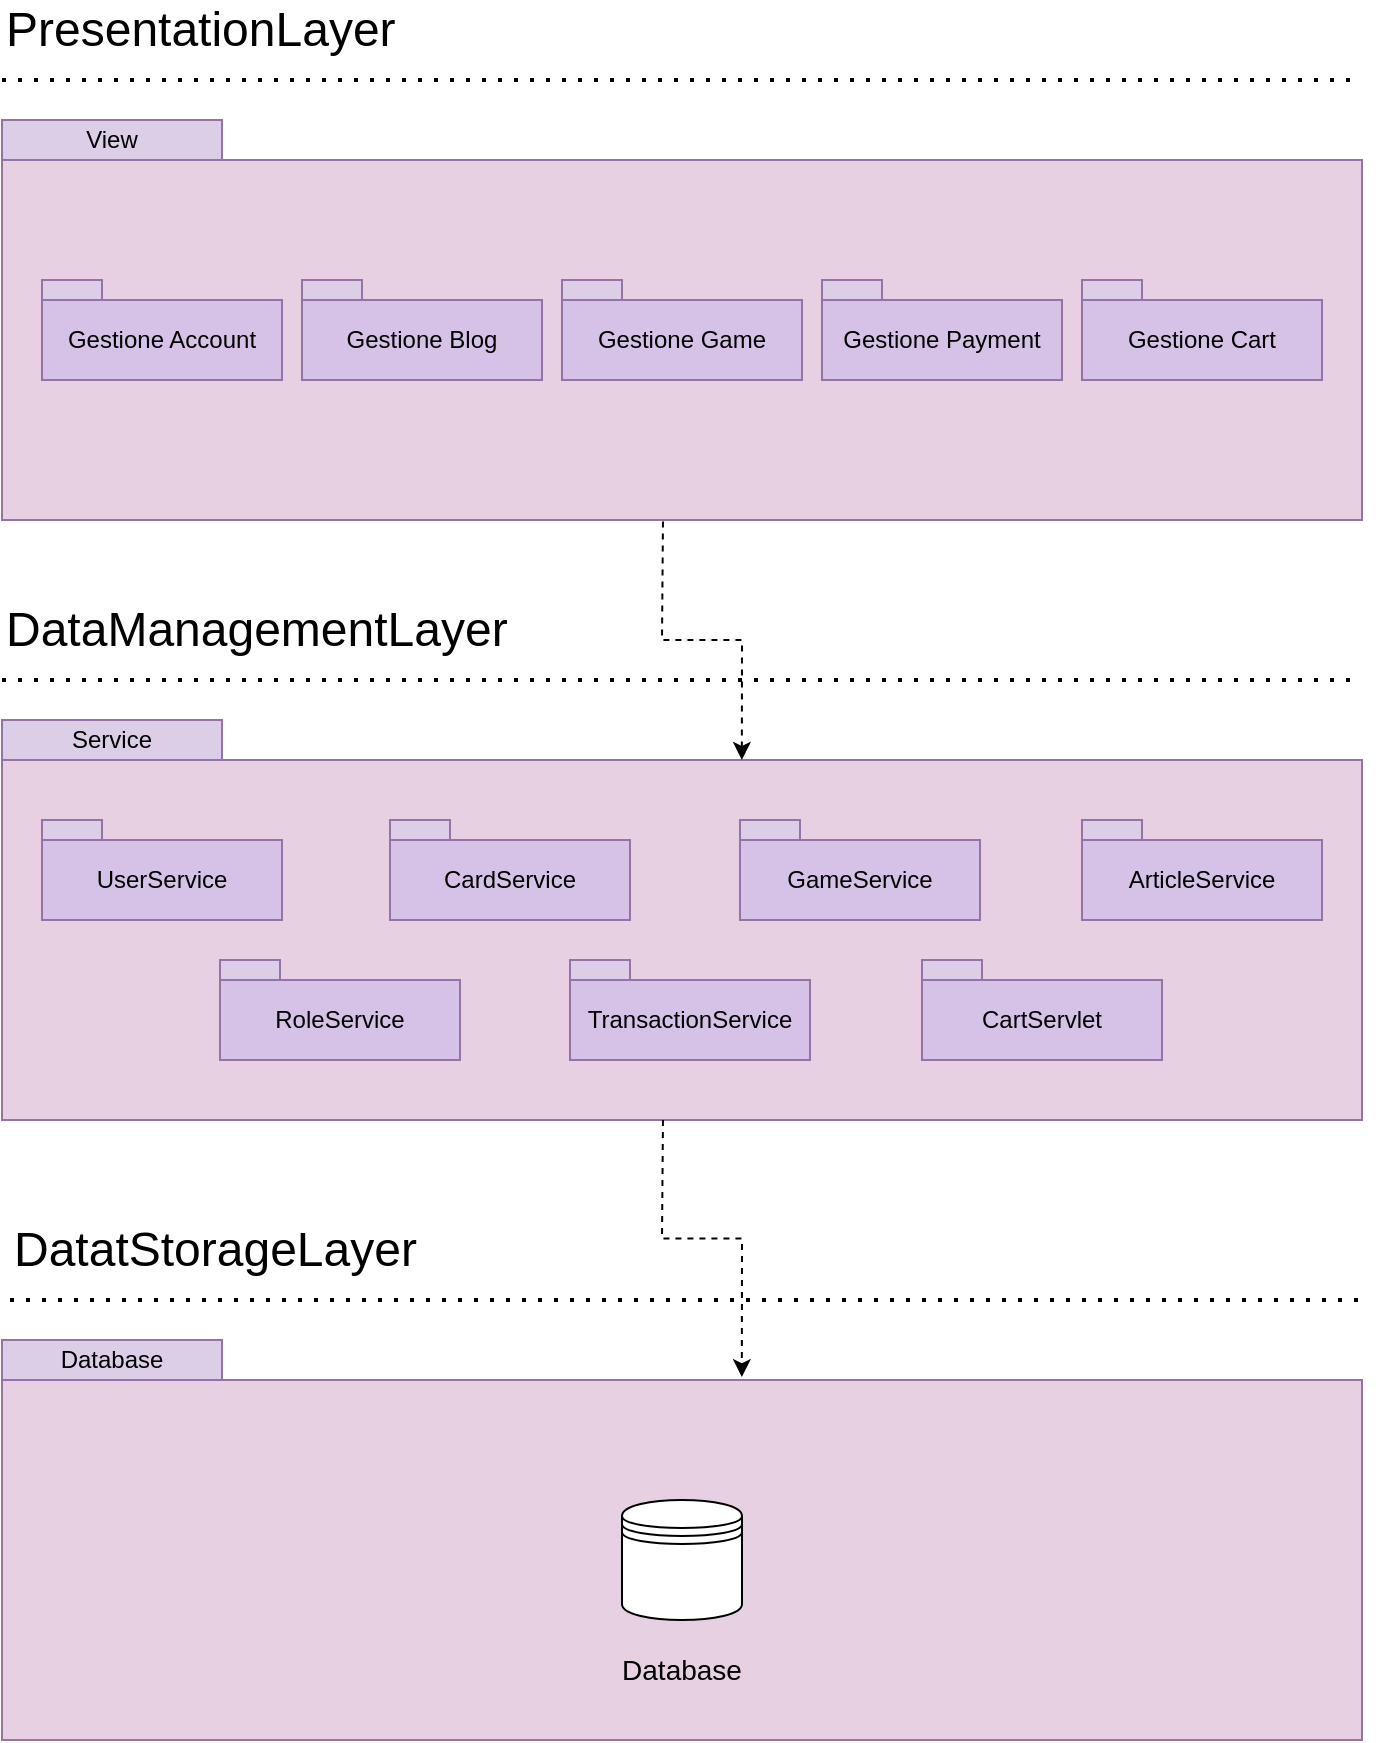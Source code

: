 <mxfile version="15.8.8"><diagram id="cVlkrF55Mpvt_zngYNYQ" name="Pagina-1"><mxGraphModel dx="1646" dy="860" grid="1" gridSize="10" guides="1" tooltips="1" connect="1" arrows="1" fold="1" page="1" pageScale="1" pageWidth="827" pageHeight="1169" math="0" shadow="0"><root><mxCell id="0"/><mxCell id="1" parent="0"/><mxCell id="rI_u-lvyrCle1oE0I3kg-1" value="" style="rounded=0;whiteSpace=wrap;html=1;fillColor=#E7D0E2;strokeColor=#9673a6;" parent="1" vertex="1"><mxGeometry x="70" y="360" width="680" height="180" as="geometry"/></mxCell><mxCell id="rI_u-lvyrCle1oE0I3kg-2" value="&lt;font style=&quot;font-size: 24px&quot;&gt;PresentationLayer&lt;/font&gt;" style="text;html=1;strokeColor=none;fillColor=none;align=left;verticalAlign=middle;whiteSpace=wrap;rounded=0;" parent="1" vertex="1"><mxGeometry x="70" y="280" width="215" height="30" as="geometry"/></mxCell><mxCell id="rI_u-lvyrCle1oE0I3kg-26" value="" style="endArrow=none;dashed=1;html=1;dashPattern=1 3;strokeWidth=2;rounded=0;edgeStyle=orthogonalEdgeStyle;" parent="1" edge="1"><mxGeometry width="50" height="50" relative="1" as="geometry"><mxPoint x="70" y="320" as="sourcePoint"/><mxPoint x="750" y="320" as="targetPoint"/></mxGeometry></mxCell><mxCell id="rI_u-lvyrCle1oE0I3kg-27" value="View" style="rounded=0;whiteSpace=wrap;html=1;fillColor=#DCCEE7;strokeColor=#9673a6;" parent="1" vertex="1"><mxGeometry x="70" y="340" width="110" height="20" as="geometry"/></mxCell><mxCell id="rI_u-lvyrCle1oE0I3kg-39" value="Gestione Account" style="rounded=0;whiteSpace=wrap;html=1;fillColor=#D6C2E7;strokeColor=#9673a6;" parent="1" vertex="1"><mxGeometry x="90" y="430" width="120" height="40" as="geometry"/></mxCell><mxCell id="rI_u-lvyrCle1oE0I3kg-40" value="" style="rounded=0;whiteSpace=wrap;html=1;fillColor=#DCCEE7;strokeColor=#9673a6;" parent="1" vertex="1"><mxGeometry x="90" y="420" width="30" height="10" as="geometry"/></mxCell><mxCell id="rI_u-lvyrCle1oE0I3kg-41" value="Gestione Blog" style="rounded=0;whiteSpace=wrap;html=1;fillColor=#D6C2E7;strokeColor=#9673a6;" parent="1" vertex="1"><mxGeometry x="220" y="430" width="120" height="40" as="geometry"/></mxCell><mxCell id="rI_u-lvyrCle1oE0I3kg-42" value="" style="rounded=0;whiteSpace=wrap;html=1;fillColor=#DCCEE7;strokeColor=#9673a6;" parent="1" vertex="1"><mxGeometry x="220" y="420" width="30" height="10" as="geometry"/></mxCell><mxCell id="rI_u-lvyrCle1oE0I3kg-43" value="Gestione Game" style="rounded=0;whiteSpace=wrap;html=1;fillColor=#D6C2E7;strokeColor=#9673a6;" parent="1" vertex="1"><mxGeometry x="350" y="430" width="120" height="40" as="geometry"/></mxCell><mxCell id="rI_u-lvyrCle1oE0I3kg-44" value="" style="rounded=0;whiteSpace=wrap;html=1;fillColor=#DCCEE7;strokeColor=#9673a6;" parent="1" vertex="1"><mxGeometry x="350" y="420" width="30" height="10" as="geometry"/></mxCell><mxCell id="rI_u-lvyrCle1oE0I3kg-45" value="Gestione Payment" style="rounded=0;whiteSpace=wrap;html=1;fillColor=#D6C2E7;strokeColor=#9673a6;" parent="1" vertex="1"><mxGeometry x="480" y="430" width="120" height="40" as="geometry"/></mxCell><mxCell id="rI_u-lvyrCle1oE0I3kg-46" value="" style="rounded=0;whiteSpace=wrap;html=1;fillColor=#DCCEE7;strokeColor=#9673a6;" parent="1" vertex="1"><mxGeometry x="480" y="420" width="30" height="10" as="geometry"/></mxCell><mxCell id="rI_u-lvyrCle1oE0I3kg-52" value="Gestione Cart" style="rounded=0;whiteSpace=wrap;html=1;fillColor=#D6C2E7;strokeColor=#9673a6;" parent="1" vertex="1"><mxGeometry x="610" y="430" width="120" height="40" as="geometry"/></mxCell><mxCell id="rI_u-lvyrCle1oE0I3kg-53" value="" style="rounded=0;whiteSpace=wrap;html=1;fillColor=#DCCEE7;strokeColor=#9673a6;" parent="1" vertex="1"><mxGeometry x="610" y="420" width="30" height="10" as="geometry"/></mxCell><mxCell id="rI_u-lvyrCle1oE0I3kg-60" value="&lt;font style=&quot;font-size: 24px&quot;&gt;DataManagementLayer&lt;/font&gt;" style="text;html=1;strokeColor=none;fillColor=none;align=left;verticalAlign=middle;whiteSpace=wrap;rounded=0;" parent="1" vertex="1"><mxGeometry x="70" y="580" width="250" height="30" as="geometry"/></mxCell><mxCell id="rI_u-lvyrCle1oE0I3kg-61" value="" style="endArrow=none;dashed=1;html=1;dashPattern=1 3;strokeWidth=2;rounded=0;edgeStyle=orthogonalEdgeStyle;" parent="1" edge="1"><mxGeometry width="50" height="50" relative="1" as="geometry"><mxPoint x="70" y="620" as="sourcePoint"/><mxPoint x="750" y="620" as="targetPoint"/></mxGeometry></mxCell><mxCell id="rI_u-lvyrCle1oE0I3kg-62" value="" style="rounded=0;whiteSpace=wrap;html=1;fillColor=#E7D0E2;strokeColor=#9673a6;" parent="1" vertex="1"><mxGeometry x="70" y="660" width="680" height="180" as="geometry"/></mxCell><mxCell id="rI_u-lvyrCle1oE0I3kg-63" value="UserService" style="rounded=0;whiteSpace=wrap;html=1;fillColor=#D6C2E7;strokeColor=#9673a6;" parent="1" vertex="1"><mxGeometry x="90" y="700" width="120" height="40" as="geometry"/></mxCell><mxCell id="rI_u-lvyrCle1oE0I3kg-64" value="" style="rounded=0;whiteSpace=wrap;html=1;fillColor=#DCCEE7;strokeColor=#9673a6;" parent="1" vertex="1"><mxGeometry x="90" y="690" width="30" height="10" as="geometry"/></mxCell><mxCell id="rI_u-lvyrCle1oE0I3kg-65" value="CardService" style="rounded=0;whiteSpace=wrap;html=1;fillColor=#D6C2E7;strokeColor=#9673a6;" parent="1" vertex="1"><mxGeometry x="264" y="700" width="120" height="40" as="geometry"/></mxCell><mxCell id="rI_u-lvyrCle1oE0I3kg-66" value="" style="rounded=0;whiteSpace=wrap;html=1;fillColor=#DCCEE7;strokeColor=#9673a6;" parent="1" vertex="1"><mxGeometry x="264" y="690" width="30" height="10" as="geometry"/></mxCell><mxCell id="rI_u-lvyrCle1oE0I3kg-67" value="GameService" style="rounded=0;whiteSpace=wrap;html=1;fillColor=#D6C2E7;strokeColor=#9673a6;" parent="1" vertex="1"><mxGeometry x="439" y="700" width="120" height="40" as="geometry"/></mxCell><mxCell id="rI_u-lvyrCle1oE0I3kg-68" value="" style="rounded=0;whiteSpace=wrap;html=1;fillColor=#DCCEE7;strokeColor=#9673a6;" parent="1" vertex="1"><mxGeometry x="439" y="690" width="30" height="10" as="geometry"/></mxCell><mxCell id="rI_u-lvyrCle1oE0I3kg-69" value="ArticleService" style="rounded=0;whiteSpace=wrap;html=1;fillColor=#D6C2E7;strokeColor=#9673a6;" parent="1" vertex="1"><mxGeometry x="610" y="700" width="120" height="40" as="geometry"/></mxCell><mxCell id="rI_u-lvyrCle1oE0I3kg-70" value="" style="rounded=0;whiteSpace=wrap;html=1;fillColor=#DCCEE7;strokeColor=#9673a6;" parent="1" vertex="1"><mxGeometry x="610" y="690" width="30" height="10" as="geometry"/></mxCell><mxCell id="rI_u-lvyrCle1oE0I3kg-71" value="TransactionService" style="rounded=0;whiteSpace=wrap;html=1;fillColor=#D6C2E7;strokeColor=#9673a6;" parent="1" vertex="1"><mxGeometry x="354" y="770" width="120" height="40" as="geometry"/></mxCell><mxCell id="rI_u-lvyrCle1oE0I3kg-72" value="" style="rounded=0;whiteSpace=wrap;html=1;fillColor=#DCCEE7;strokeColor=#9673a6;" parent="1" vertex="1"><mxGeometry x="354" y="760" width="30" height="10" as="geometry"/></mxCell><mxCell id="rI_u-lvyrCle1oE0I3kg-73" value="&lt;div&gt;Service&lt;/div&gt;" style="rounded=0;whiteSpace=wrap;html=1;fillColor=#DCCEE7;strokeColor=#9673a6;" parent="1" vertex="1"><mxGeometry x="70" y="640" width="110" height="20" as="geometry"/></mxCell><mxCell id="rI_u-lvyrCle1oE0I3kg-74" value="RoleService" style="rounded=0;whiteSpace=wrap;html=1;fillColor=#D6C2E7;strokeColor=#9673a6;" parent="1" vertex="1"><mxGeometry x="179" y="770" width="120" height="40" as="geometry"/></mxCell><mxCell id="rI_u-lvyrCle1oE0I3kg-75" value="" style="rounded=0;whiteSpace=wrap;html=1;fillColor=#DCCEE7;strokeColor=#9673a6;" parent="1" vertex="1"><mxGeometry x="179" y="760" width="30" height="10" as="geometry"/></mxCell><mxCell id="rI_u-lvyrCle1oE0I3kg-76" value="CartServlet" style="rounded=0;whiteSpace=wrap;html=1;fillColor=#D6C2E7;strokeColor=#9673a6;" parent="1" vertex="1"><mxGeometry x="530" y="770" width="120" height="40" as="geometry"/></mxCell><mxCell id="rI_u-lvyrCle1oE0I3kg-77" value="" style="rounded=0;whiteSpace=wrap;html=1;fillColor=#DCCEE7;strokeColor=#9673a6;" parent="1" vertex="1"><mxGeometry x="530" y="760" width="30" height="10" as="geometry"/></mxCell><mxCell id="rI_u-lvyrCle1oE0I3kg-97" value="&lt;font style=&quot;font-size: 24px&quot;&gt;DatatStorageLayer&lt;/font&gt;" style="text;html=1;strokeColor=none;fillColor=none;align=left;verticalAlign=middle;whiteSpace=wrap;rounded=0;" parent="1" vertex="1"><mxGeometry x="74" y="890" width="250" height="30" as="geometry"/></mxCell><mxCell id="rI_u-lvyrCle1oE0I3kg-98" value="" style="endArrow=none;dashed=1;html=1;dashPattern=1 3;strokeWidth=2;rounded=0;edgeStyle=orthogonalEdgeStyle;" parent="1" edge="1"><mxGeometry width="50" height="50" relative="1" as="geometry"><mxPoint x="74" y="930" as="sourcePoint"/><mxPoint x="754" y="930" as="targetPoint"/></mxGeometry></mxCell><mxCell id="rI_u-lvyrCle1oE0I3kg-99" value="" style="rounded=0;whiteSpace=wrap;html=1;fillColor=#E7D0E2;strokeColor=#9673a6;" parent="1" vertex="1"><mxGeometry x="70" y="970" width="680" height="180" as="geometry"/></mxCell><mxCell id="rI_u-lvyrCle1oE0I3kg-110" value="Database" style="rounded=0;whiteSpace=wrap;html=1;fillColor=#DCCEE7;strokeColor=#9673a6;" parent="1" vertex="1"><mxGeometry x="70" y="950" width="110" height="20" as="geometry"/></mxCell><mxCell id="7IgB6zXW5fExy_R3GAww-3" value="" style="endArrow=classic;html=1;rounded=0;exitX=0.486;exitY=1.004;exitDx=0;exitDy=0;dashed=1;exitPerimeter=0;entryX=0.544;entryY=0;entryDx=0;entryDy=0;entryPerimeter=0;" edge="1" parent="1" source="rI_u-lvyrCle1oE0I3kg-1" target="rI_u-lvyrCle1oE0I3kg-62"><mxGeometry width="50" height="50" relative="1" as="geometry"><mxPoint x="390" y="490" as="sourcePoint"/><mxPoint x="410" y="660" as="targetPoint"/><Array as="points"><mxPoint x="400" y="600"/><mxPoint x="420" y="600"/><mxPoint x="440" y="600"/></Array></mxGeometry></mxCell><mxCell id="7IgB6zXW5fExy_R3GAww-9" value="" style="endArrow=classic;html=1;rounded=0;exitX=0.486;exitY=1.004;exitDx=0;exitDy=0;dashed=1;exitPerimeter=0;entryX=0.544;entryY=-0.008;entryDx=0;entryDy=0;entryPerimeter=0;" edge="1" parent="1" target="rI_u-lvyrCle1oE0I3kg-99"><mxGeometry width="50" height="50" relative="1" as="geometry"><mxPoint x="400.48" y="840" as="sourcePoint"/><mxPoint x="439.92" y="959.28" as="targetPoint"/><Array as="points"><mxPoint x="400" y="899.28"/><mxPoint x="420" y="899.28"/><mxPoint x="440" y="899.28"/></Array></mxGeometry></mxCell><mxCell id="7IgB6zXW5fExy_R3GAww-11" value="" style="shape=datastore;whiteSpace=wrap;html=1;" vertex="1" parent="1"><mxGeometry x="380" y="1030" width="60" height="60" as="geometry"/></mxCell><mxCell id="7IgB6zXW5fExy_R3GAww-14" value="&lt;font style=&quot;font-size: 14px&quot;&gt;Database&lt;/font&gt;" style="text;html=1;strokeColor=none;fillColor=none;align=center;verticalAlign=middle;whiteSpace=wrap;rounded=0;" vertex="1" parent="1"><mxGeometry x="355" y="1100" width="110" height="30" as="geometry"/></mxCell></root></mxGraphModel></diagram></mxfile>